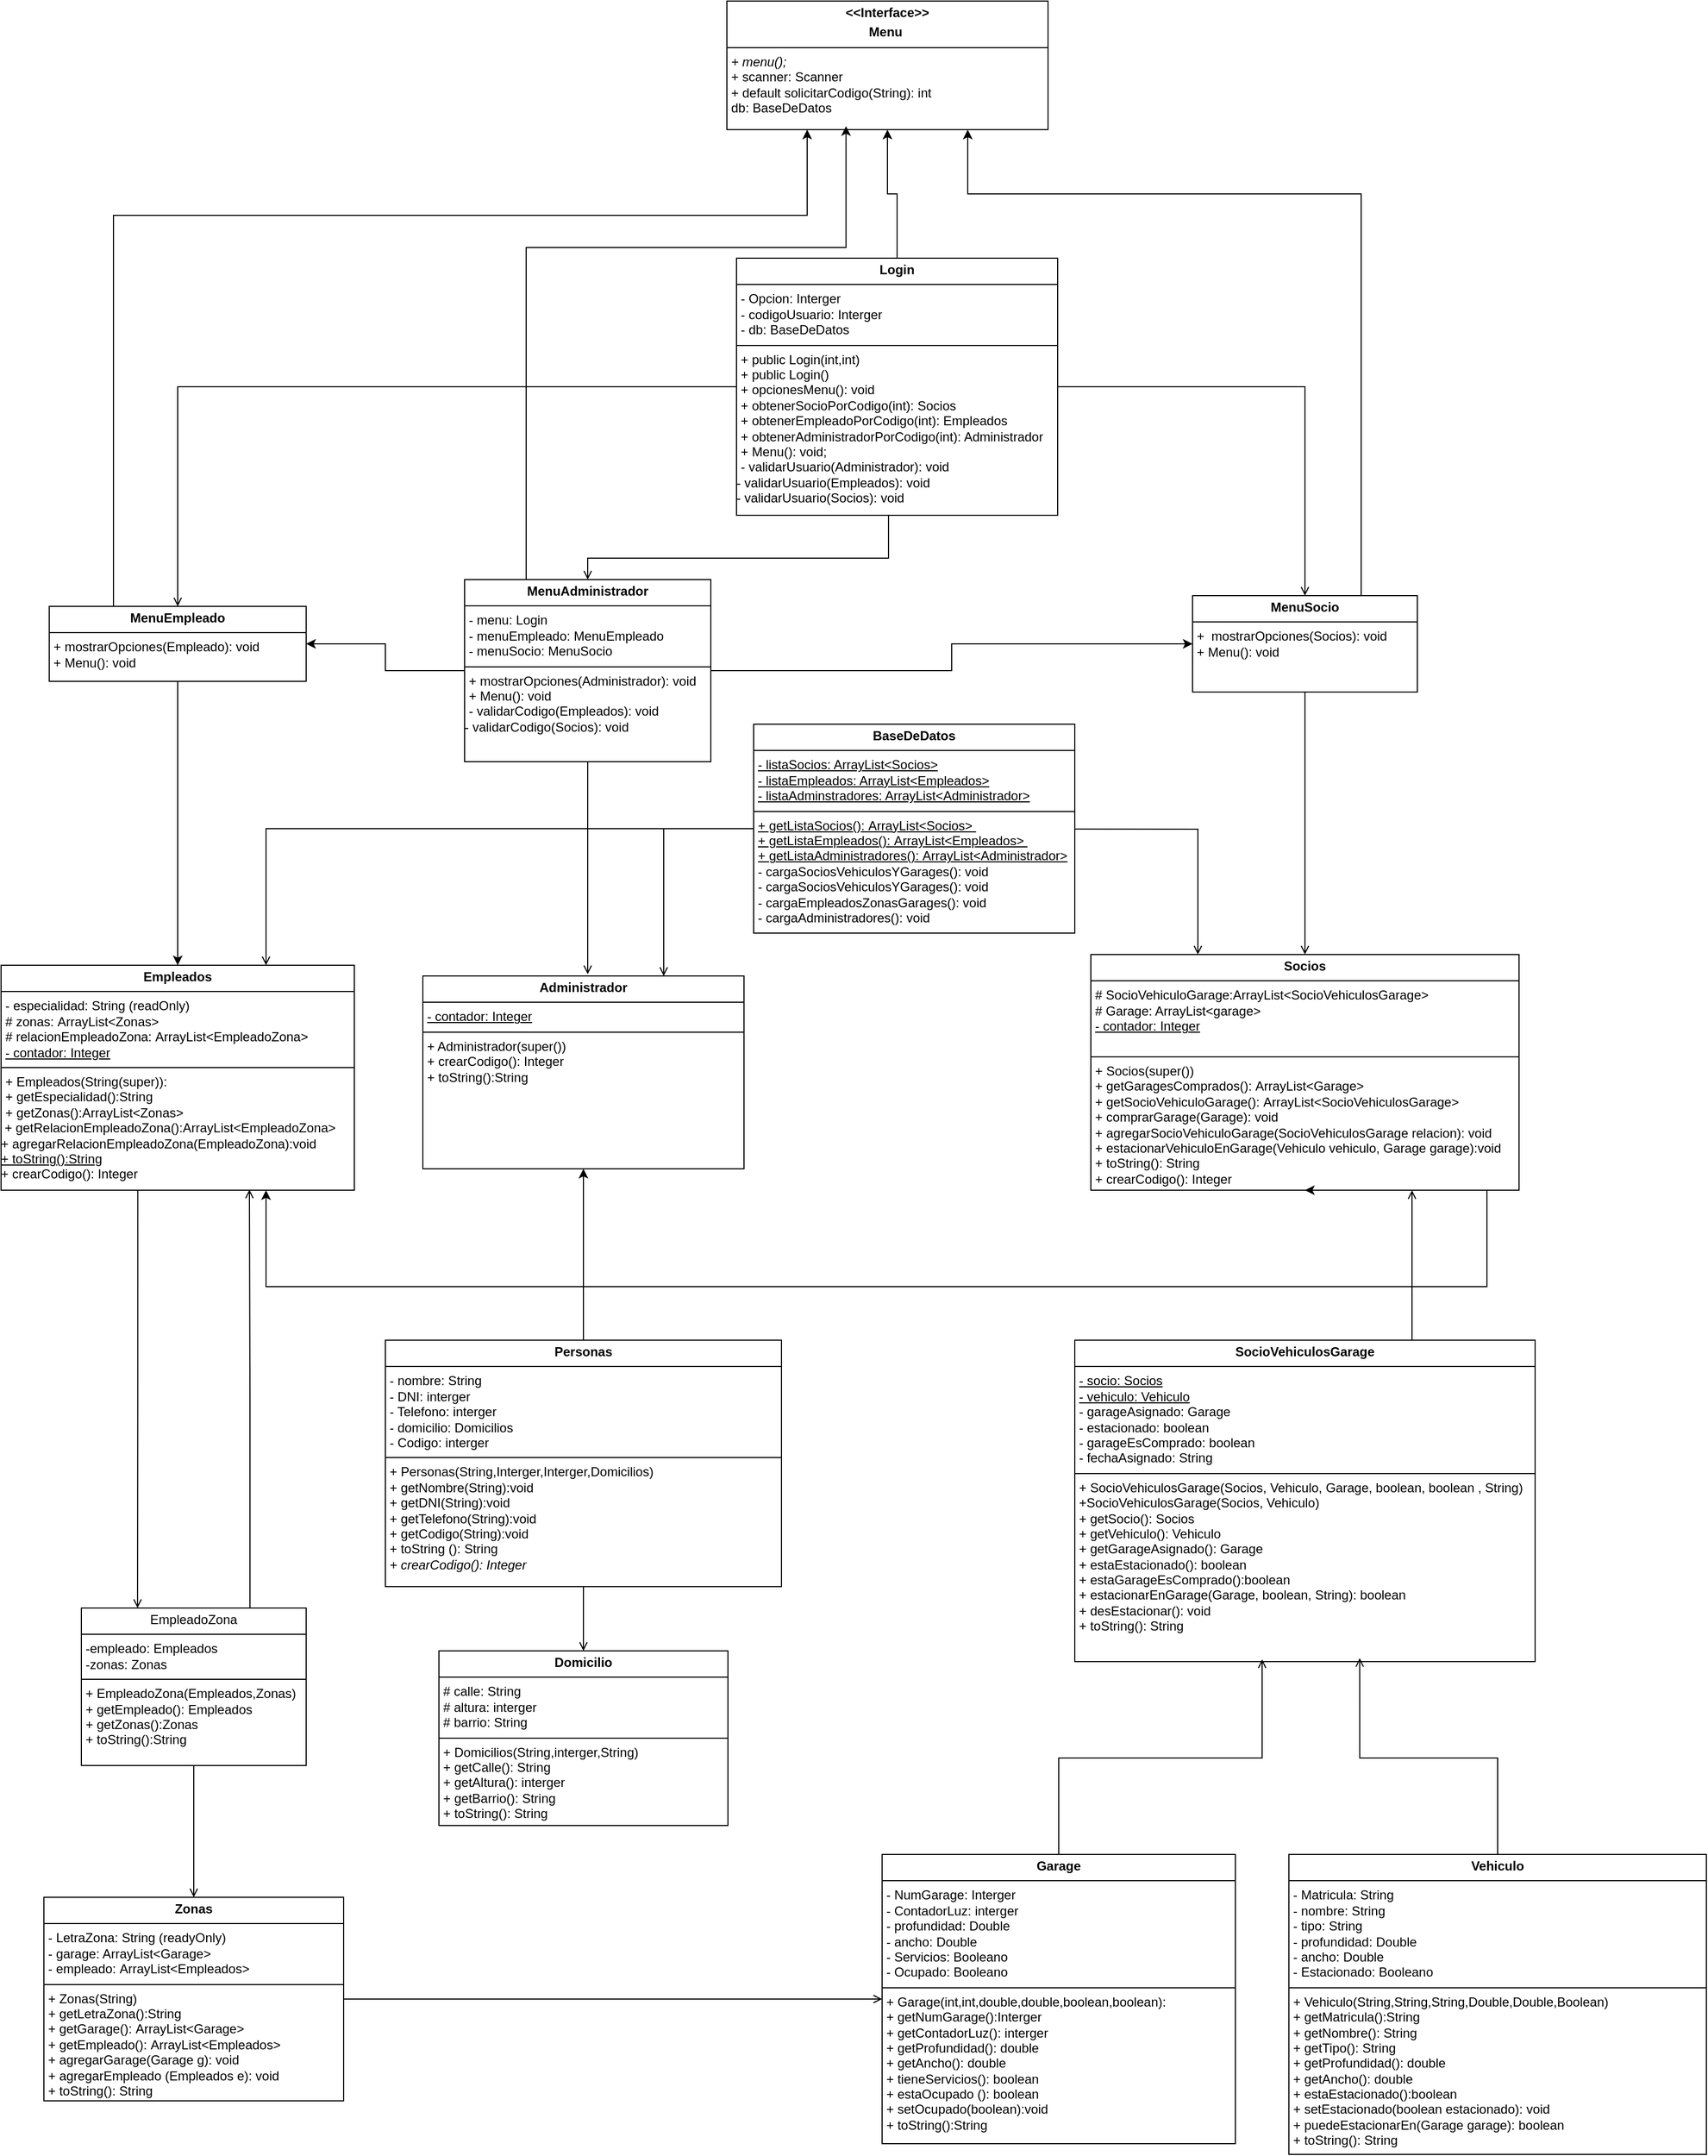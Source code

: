 <mxfile version="27.2.0">
  <diagram name="Página-1" id="PNS8QUpxOdB6eIeegc26">
    <mxGraphModel dx="1871" dy="4009" grid="1" gridSize="10" guides="1" tooltips="1" connect="1" arrows="1" fold="1" page="1" pageScale="1" pageWidth="827" pageHeight="1169" math="0" shadow="0">
      <root>
        <mxCell id="0" />
        <mxCell id="1" parent="0" />
        <mxCell id="mu_-_4_PX3r7MS28NMwI-21" style="edgeStyle=orthogonalEdgeStyle;rounded=0;orthogonalLoop=1;jettySize=auto;html=1;exitX=0.5;exitY=0;exitDx=0;exitDy=0;entryX=0.5;entryY=1;entryDx=0;entryDy=0;endArrow=classic;endFill=1;" edge="1" parent="1" source="bMYMvg-l67mnS81uSnRG-6" target="bMYMvg-l67mnS81uSnRG-9">
          <mxGeometry relative="1" as="geometry" />
        </mxCell>
        <mxCell id="mu_-_4_PX3r7MS28NMwI-26" style="edgeStyle=orthogonalEdgeStyle;rounded=0;orthogonalLoop=1;jettySize=auto;html=1;exitX=0.5;exitY=1;exitDx=0;exitDy=0;entryX=0.5;entryY=0;entryDx=0;entryDy=0;endArrow=open;endFill=0;" edge="1" parent="1" source="bMYMvg-l67mnS81uSnRG-6" target="CsE06V1Qz4thmXxrwXub-1">
          <mxGeometry relative="1" as="geometry" />
        </mxCell>
        <mxCell id="bMYMvg-l67mnS81uSnRG-6" value="&lt;p style=&quot;margin:0px;margin-top:4px;text-align:center;&quot;&gt;&lt;b&gt;Personas&lt;/b&gt;&lt;/p&gt;&lt;hr size=&quot;1&quot; style=&quot;border-style:solid;&quot;&gt;&lt;p style=&quot;margin:0px;margin-left:4px;&quot;&gt;- nombre: String&lt;/p&gt;&lt;p style=&quot;margin:0px;margin-left:4px;&quot;&gt;- DNI: interger&lt;/p&gt;&lt;p style=&quot;margin:0px;margin-left:4px;&quot;&gt;- Telefono: interger&lt;/p&gt;&lt;p style=&quot;margin:0px;margin-left:4px;&quot;&gt;- domicilio: Domicilios&lt;/p&gt;&lt;p style=&quot;margin:0px;margin-left:4px;&quot;&gt;- Codigo: interger&lt;/p&gt;&lt;hr size=&quot;1&quot; style=&quot;border-style:solid;&quot;&gt;&lt;p style=&quot;margin:0px;margin-left:4px;&quot;&gt;+ Personas(String,Interger,Interger,Domicilios)&lt;/p&gt;&lt;p style=&quot;margin:0px;margin-left:4px;&quot;&gt;+ getNombre(String):void&lt;/p&gt;&lt;p style=&quot;margin:0px;margin-left:4px;&quot;&gt;+ getDNI(String):void&lt;/p&gt;&lt;p style=&quot;margin:0px;margin-left:4px;&quot;&gt;+ getTelefono(String):void&lt;/p&gt;&lt;p style=&quot;margin:0px;margin-left:4px;&quot;&gt;&lt;span style=&quot;background-color: transparent; color: light-dark(rgb(0, 0, 0), rgb(255, 255, 255));&quot;&gt;+ getCodigo(String):void&lt;/span&gt;&lt;/p&gt;&lt;p style=&quot;margin:0px;margin-left:4px;&quot;&gt;&lt;span style=&quot;background-color: transparent; color: light-dark(rgb(0, 0, 0), rgb(255, 255, 255));&quot;&gt;+ toString (): String&lt;/span&gt;&lt;/p&gt;&lt;p style=&quot;margin:0px;margin-left:4px;&quot;&gt;&lt;span style=&quot;background-color: transparent; color: light-dark(rgb(0, 0, 0), rgb(255, 255, 255));&quot;&gt;&lt;i&gt;+ crearCodigo(): Integer&lt;/i&gt;&lt;/span&gt;&lt;/p&gt;" style="verticalAlign=top;align=left;overflow=fill;html=1;whiteSpace=wrap;" parent="1" vertex="1">
          <mxGeometry x="-214" y="-10" width="370" height="230" as="geometry" />
        </mxCell>
        <mxCell id="bMYMvg-l67mnS81uSnRG-7" value="&lt;p style=&quot;margin:0px;margin-top:4px;text-align:center;&quot;&gt;&lt;b&gt;Socios&lt;/b&gt;&lt;/p&gt;&lt;hr size=&quot;1&quot; style=&quot;border-style:solid;&quot;&gt;&lt;p style=&quot;margin:0px;margin-left:4px;&quot;&gt;# SocioVehiculoGarage:ArrayList&amp;lt;SocioVehiculosGarage&amp;gt;&lt;/p&gt;&lt;p style=&quot;margin:0px;margin-left:4px;&quot;&gt;# Garage: ArrayList&amp;lt;garage&amp;gt;&lt;/p&gt;&lt;p style=&quot;margin:0px;margin-left:4px;&quot;&gt;&lt;u&gt;- contador: Integer&lt;/u&gt;&lt;/p&gt;&lt;br&gt;&lt;hr size=&quot;1&quot; style=&quot;border-style:solid;&quot;&gt;&lt;p style=&quot;margin:0px;margin-left:4px;&quot;&gt;+ Socios(super())&lt;/p&gt;&lt;p style=&quot;margin:0px;margin-left:4px;&quot;&gt;+&amp;nbsp;getGaragesComprados():&amp;nbsp;ArrayList&amp;lt;Garage&amp;gt;&lt;/p&gt;&lt;p style=&quot;margin:0px;margin-left:4px;&quot;&gt;+&amp;nbsp;getSocioVehiculoGarage():&amp;nbsp;ArrayList&amp;lt;SocioVehiculosGarage&amp;gt;&lt;/p&gt;&lt;p style=&quot;margin:0px;margin-left:4px;&quot;&gt;+&amp;nbsp;comprarGarage(Garage): void&lt;/p&gt;&lt;p style=&quot;margin:0px;margin-left:4px;&quot;&gt;+&amp;nbsp;&lt;span style=&quot;background-color: transparent;&quot;&gt;agregarSocioVehiculoGarage(SocioVehiculosGarage relacion): void&lt;/span&gt;&lt;/p&gt;&lt;p style=&quot;margin:0px;margin-left:4px;&quot;&gt;&lt;span style=&quot;background-color: transparent; color: light-dark(rgb(0, 0, 0), rgb(255, 255, 255));&quot;&gt;+&amp;nbsp;&lt;/span&gt;&lt;span style=&quot;background-color: transparent; color: light-dark(rgb(0, 0, 0), rgb(255, 255, 255));&quot;&gt;estacionarVehiculoEnGarage(Vehiculo vehiculo, Garage garage):void&lt;/span&gt;&lt;/p&gt;&lt;p style=&quot;margin:0px;margin-left:4px;&quot;&gt;&lt;span style=&quot;background-color: transparent;&quot;&gt;+ toString(): String&lt;/span&gt;&lt;/p&gt;&lt;p style=&quot;margin:0px;margin-left:4px;&quot;&gt;&lt;span style=&quot;background-color: transparent;&quot;&gt;+ crearCodigo(): Integer&lt;/span&gt;&lt;/p&gt;&lt;p style=&quot;margin:0px;margin-left:4px;&quot;&gt;&amp;nbsp; &amp;nbsp; &amp;nbsp; &amp;nbsp;&amp;nbsp;&lt;/p&gt;&lt;p style=&quot;margin:0px;margin-left:4px;&quot;&gt;&lt;span style=&quot;background-color: transparent;&quot;&gt;&lt;br&gt;&lt;/span&gt;&lt;/p&gt;&lt;p style=&quot;margin:0px;margin-left:4px;&quot;&gt;&amp;nbsp; &amp;nbsp;&amp;nbsp;&lt;/p&gt;&lt;p style=&quot;margin:0px;margin-left:4px;&quot;&gt;&lt;br&gt;&lt;/p&gt;" style="verticalAlign=top;align=left;overflow=fill;html=1;whiteSpace=wrap;" parent="1" vertex="1">
          <mxGeometry x="445" y="-370" width="400" height="220" as="geometry" />
        </mxCell>
        <mxCell id="mu_-_4_PX3r7MS28NMwI-17" style="edgeStyle=orthogonalEdgeStyle;rounded=0;orthogonalLoop=1;jettySize=auto;html=1;exitX=0.387;exitY=0.992;exitDx=0;exitDy=0;entryX=0.25;entryY=0;entryDx=0;entryDy=0;exitPerimeter=0;endArrow=open;endFill=0;" edge="1" parent="1" source="bMYMvg-l67mnS81uSnRG-8" target="iyXu9rSfPhedg4GFJVTB-2">
          <mxGeometry relative="1" as="geometry" />
        </mxCell>
        <mxCell id="bMYMvg-l67mnS81uSnRG-8" value="&lt;p style=&quot;margin:0px;margin-top:4px;text-align:center;&quot;&gt;&lt;b&gt;Empleados&lt;/b&gt;&lt;/p&gt;&lt;hr size=&quot;1&quot; style=&quot;border-style:solid;&quot;&gt;&lt;p style=&quot;margin:0px;margin-left:4px;&quot;&gt;- especialidad: String (readOnly)&lt;/p&gt;&lt;p style=&quot;margin:0px;margin-left:4px;&quot;&gt;# zonas:&amp;nbsp;&lt;span style=&quot;background-color: transparent; color: light-dark(rgb(0, 0, 0), rgb(255, 255, 255));&quot;&gt;ArrayList&amp;lt;Zonas&amp;gt;&lt;/span&gt;&lt;/p&gt;&lt;p style=&quot;margin:0px;margin-left:4px;&quot;&gt;# relacionEmpleadoZona:&amp;nbsp;&lt;span style=&quot;background-color: transparent; color: light-dark(rgb(0, 0, 0), rgb(255, 255, 255));&quot;&gt;ArrayList&amp;lt;&lt;/span&gt;&lt;span style=&quot;background-color: transparent; color: light-dark(rgb(0, 0, 0), rgb(255, 255, 255));&quot;&gt;EmpleadoZona&lt;/span&gt;&lt;span style=&quot;background-color: transparent; color: light-dark(rgb(0, 0, 0), rgb(255, 255, 255));&quot;&gt;&amp;gt;&lt;/span&gt;&lt;/p&gt;&lt;p style=&quot;margin:0px;margin-left:4px;&quot;&gt;&lt;span style=&quot;background-color: transparent; color: light-dark(rgb(0, 0, 0), rgb(255, 255, 255));&quot;&gt;&lt;u&gt;- contador: Integer&lt;/u&gt;&lt;/span&gt;&lt;/p&gt;&lt;hr size=&quot;1&quot; style=&quot;border-style:solid;&quot;&gt;&lt;p style=&quot;margin:0px;margin-left:4px;&quot;&gt;+ Empleados(String(super)):&lt;/p&gt;&lt;p style=&quot;margin:0px;margin-left:4px;&quot;&gt;+ getEspecialidad():String&lt;/p&gt;&lt;p style=&quot;margin:0px;margin-left:4px;&quot;&gt;+ getZonas():ArrayList&amp;lt;Zonas&amp;gt;&amp;nbsp;&lt;/p&gt;&lt;p style=&quot;margin:0px;margin-left:4px;&quot;&gt;&lt;/p&gt;&amp;nbsp;+ getRelacionEmpleadoZona():ArrayList&amp;lt;EmpleadoZona&amp;gt;&amp;nbsp;&lt;div&gt;+ agregarRelacionEmpleadoZona(EmpleadoZona):void&lt;/div&gt;&lt;div&gt;&lt;u&gt;+ toString():String&lt;/u&gt;&lt;/div&gt;&lt;div&gt;+ crearCodigo(): Integer&lt;u&gt;&lt;/u&gt;&lt;/div&gt;" style="verticalAlign=top;align=left;overflow=fill;html=1;whiteSpace=wrap;" parent="1" vertex="1">
          <mxGeometry x="-573" y="-360" width="330" height="210" as="geometry" />
        </mxCell>
        <mxCell id="iyXu9rSfPhedg4GFJVTB-13" value="" style="edgeStyle=orthogonalEdgeStyle;rounded=0;orthogonalLoop=1;jettySize=auto;html=1;endArrow=open;endFill=0;" parent="1" source="bMYMvg-l67mnS81uSnRG-14" target="bMYMvg-l67mnS81uSnRG-15" edge="1">
          <mxGeometry relative="1" as="geometry" />
        </mxCell>
        <mxCell id="bMYMvg-l67mnS81uSnRG-14" value="&lt;p style=&quot;margin:0px;margin-top:4px;text-align:center;&quot;&gt;&lt;b&gt;Zonas&lt;/b&gt;&lt;/p&gt;&lt;hr size=&quot;1&quot; style=&quot;border-style:solid;&quot;&gt;&lt;p style=&quot;margin:0px;margin-left:4px;&quot;&gt;- LetraZona: String (readyOnly)&lt;br&gt;&lt;/p&gt;&lt;p style=&quot;margin:0px;margin-left:4px;&quot;&gt;- garage: ArrayList&amp;lt;Garage&amp;gt;&lt;/p&gt;&lt;p style=&quot;margin:0px;margin-left:4px;&quot;&gt;- empleado:&amp;nbsp;&lt;span style=&quot;background-color: transparent; color: light-dark(rgb(0, 0, 0), rgb(255, 255, 255));&quot;&gt;ArrayList&amp;lt;Empleados&amp;gt;&lt;/span&gt;&lt;/p&gt;&lt;hr size=&quot;1&quot; style=&quot;border-style:solid;&quot;&gt;&lt;p style=&quot;margin:0px;margin-left:4px;&quot;&gt;+ Zonas(String)&lt;/p&gt;&lt;p style=&quot;margin:0px;margin-left:4px;&quot;&gt;+ getLetraZona():String&lt;/p&gt;&lt;p style=&quot;margin:0px;margin-left:4px;&quot;&gt;+ getGarage():&amp;nbsp;ArrayList&amp;lt;Garage&amp;gt;&amp;nbsp;&lt;/p&gt;&lt;p style=&quot;margin:0px;margin-left:4px;&quot;&gt;+ getEmpleado():&amp;nbsp;ArrayList&amp;lt;Empleados&amp;gt;&lt;/p&gt;&lt;p style=&quot;margin:0px;margin-left:4px;&quot;&gt;+ agregarGarage(Garage g): void&lt;/p&gt;&lt;p style=&quot;margin:0px;margin-left:4px;&quot;&gt;+ agregarEmpleado (Empleados e): void&amp;nbsp;&lt;/p&gt;&lt;p style=&quot;margin:0px;margin-left:4px;&quot;&gt;+ toString(): String&lt;/p&gt;" style="verticalAlign=top;align=left;overflow=fill;html=1;whiteSpace=wrap;" parent="1" vertex="1">
          <mxGeometry x="-533" y="510" width="280" height="190" as="geometry" />
        </mxCell>
        <mxCell id="bMYMvg-l67mnS81uSnRG-15" value="&lt;p style=&quot;margin:0px;margin-top:4px;text-align:center;&quot;&gt;&lt;b&gt;Garage&lt;/b&gt;&lt;/p&gt;&lt;hr size=&quot;1&quot; style=&quot;border-style:solid;&quot;&gt;&lt;p style=&quot;margin:0px;margin-left:4px;&quot;&gt;- NumGarage: Interger&lt;br&gt;&lt;/p&gt;&lt;p style=&quot;margin:0px;margin-left:4px;&quot;&gt;- ContadorLuz: interger&lt;/p&gt;&lt;p style=&quot;margin: 0px 0px 0px 4px;&quot;&gt;- profundidad: Double&lt;/p&gt;&lt;p style=&quot;margin:0px;margin-left:4px;&quot;&gt;&lt;span style=&quot;background-color: transparent; color: light-dark(rgb(0, 0, 0), rgb(255, 255, 255));&quot;&gt;- ancho: Double&lt;/span&gt;&lt;/p&gt;&lt;p style=&quot;margin:0px;margin-left:4px;&quot;&gt;&lt;span style=&quot;background-color: transparent; color: light-dark(rgb(0, 0, 0), rgb(255, 255, 255));&quot;&gt;- Servicios: Booleano&lt;/span&gt;&lt;/p&gt;&lt;p style=&quot;margin:0px;margin-left:4px;&quot;&gt;- Ocupado: Booleano&lt;/p&gt;&lt;hr size=&quot;1&quot; style=&quot;border-style:solid;&quot;&gt;&lt;p style=&quot;margin:0px;margin-left:4px;&quot;&gt;+ Garage(int,int,double,double,boolean,boolean):&lt;/p&gt;&lt;p style=&quot;margin:0px;margin-left:4px;&quot;&gt;+ getNumGarage():Interger&lt;/p&gt;&lt;p style=&quot;margin:0px;margin-left:4px;&quot;&gt;+ getContadorLuz(): interger&lt;/p&gt;&lt;p style=&quot;margin:0px;margin-left:4px;&quot;&gt;+ getProfundidad(): double&lt;/p&gt;&lt;p style=&quot;margin:0px;margin-left:4px;&quot;&gt;+ getAncho(): double&lt;/p&gt;&lt;p style=&quot;margin:0px;margin-left:4px;&quot;&gt;+ tieneServicios(): boolean&lt;/p&gt;&lt;p style=&quot;margin:0px;margin-left:4px;&quot;&gt;+ estaOcupado (): boolean&lt;/p&gt;&lt;p style=&quot;margin:0px;margin-left:4px;&quot;&gt;+ setOcupado(boolean):void&lt;/p&gt;&lt;p style=&quot;margin:0px;margin-left:4px;&quot;&gt;+ toString():String&lt;/p&gt;" style="verticalAlign=top;align=left;overflow=fill;html=1;whiteSpace=wrap;" parent="1" vertex="1">
          <mxGeometry x="250" y="470" width="330" height="270" as="geometry" />
        </mxCell>
        <mxCell id="bMYMvg-l67mnS81uSnRG-16" value="&lt;p style=&quot;margin:0px;margin-top:4px;text-align:center;&quot;&gt;&lt;b&gt;Vehiculo&lt;/b&gt;&lt;/p&gt;&lt;hr size=&quot;1&quot; style=&quot;border-style:solid;&quot;&gt;&lt;p style=&quot;margin:0px;margin-left:4px;&quot;&gt;- Matricula: String&lt;br&gt;&lt;/p&gt;&lt;p style=&quot;margin:0px;margin-left:4px;&quot;&gt;- nombre: String&lt;/p&gt;&lt;p style=&quot;margin:0px;margin-left:4px;&quot;&gt;- tipo: String&lt;/p&gt;&lt;p style=&quot;margin:0px;margin-left:4px;&quot;&gt;- profundidad: Double&lt;/p&gt;&lt;p style=&quot;margin:0px;margin-left:4px;&quot;&gt;- ancho: Double&lt;/p&gt;&lt;p style=&quot;margin:0px;margin-left:4px;&quot;&gt;- Estacionado: Booleano&lt;/p&gt;&lt;hr size=&quot;1&quot; style=&quot;border-style:solid;&quot;&gt;&lt;p style=&quot;margin:0px;margin-left:4px;&quot;&gt;+ Vehiculo(String,String,String,Double,Double,Boolean)&lt;/p&gt;&lt;p style=&quot;margin:0px;margin-left:4px;&quot;&gt;+ getMatricula():String&lt;/p&gt;&lt;p style=&quot;margin:0px;margin-left:4px;&quot;&gt;+ getNombre(): String&lt;/p&gt;&lt;p style=&quot;margin:0px;margin-left:4px;&quot;&gt;+ getTipo(): String&lt;/p&gt;&lt;p style=&quot;margin:0px;margin-left:4px;&quot;&gt;+&amp;nbsp;getProfundidad(): double&lt;/p&gt;&lt;p style=&quot;margin:0px;margin-left:4px;&quot;&gt;+ getAncho(): double&lt;/p&gt;&lt;p style=&quot;margin:0px;margin-left:4px;&quot;&gt;+&amp;nbsp;estaEstacionado():boolean&lt;/p&gt;&lt;p style=&quot;margin:0px;margin-left:4px;&quot;&gt;+ setEstacionado(boolean estacionado): void&lt;/p&gt;&lt;p style=&quot;margin:0px;margin-left:4px;&quot;&gt;+&amp;nbsp;puedeEstacionarEn(Garage garage): boolean&lt;/p&gt;&lt;p style=&quot;margin:0px;margin-left:4px;&quot;&gt;+ toString(): String&lt;/p&gt;&lt;p style=&quot;margin:0px;margin-left:4px;&quot;&gt;&lt;br&gt;&lt;/p&gt;&lt;p style=&quot;margin:0px;margin-left:4px;&quot;&gt;&lt;br&gt;&lt;/p&gt;" style="verticalAlign=top;align=left;overflow=fill;html=1;whiteSpace=wrap;" parent="1" vertex="1">
          <mxGeometry x="630" y="470" width="390" height="280" as="geometry" />
        </mxCell>
        <mxCell id="mu_-_4_PX3r7MS28NMwI-19" style="edgeStyle=orthogonalEdgeStyle;rounded=0;orthogonalLoop=1;jettySize=auto;html=1;exitX=0.5;exitY=0;exitDx=0;exitDy=0;entryX=0.75;entryY=1;entryDx=0;entryDy=0;endArrow=open;endFill=0;" edge="1" parent="1" source="iyXu9rSfPhedg4GFJVTB-1" target="bMYMvg-l67mnS81uSnRG-7">
          <mxGeometry relative="1" as="geometry">
            <Array as="points">
              <mxPoint x="745" y="280" />
            </Array>
          </mxGeometry>
        </mxCell>
        <mxCell id="iyXu9rSfPhedg4GFJVTB-1" value="&lt;p style=&quot;margin:0px;margin-top:4px;text-align:center;&quot;&gt;&lt;b&gt;SocioVehiculosGarage&lt;/b&gt;&lt;/p&gt;&lt;hr size=&quot;1&quot; style=&quot;border-style:solid;&quot;&gt;&lt;p style=&quot;margin:0px;margin-left:4px;&quot;&gt;&lt;u&gt;-&lt;span style=&quot;background-color: transparent;&quot;&gt;&amp;nbsp;socio: Socios&lt;/span&gt;&lt;/u&gt;&lt;/p&gt;&lt;p style=&quot;margin:0px;margin-left:4px;&quot;&gt;&lt;u&gt;- vehiculo: Vehiculo&lt;/u&gt;&lt;/p&gt;&lt;p style=&quot;margin:0px;margin-left:4px;&quot;&gt;-&amp;nbsp;&lt;span style=&quot;background-color: transparent; color: light-dark(rgb(0, 0, 0), rgb(255, 255, 255));&quot;&gt;garageAsignado:&amp;nbsp;&lt;/span&gt;&lt;span style=&quot;background-color: transparent; color: light-dark(rgb(0, 0, 0), rgb(255, 255, 255));&quot;&gt;Garage&amp;nbsp;&lt;/span&gt;&lt;/p&gt;&lt;p style=&quot;margin:0px;margin-left:4px;&quot;&gt;-&amp;nbsp;&lt;span style=&quot;background-color: transparent; color: light-dark(rgb(0, 0, 0), rgb(255, 255, 255));&quot;&gt;estacionado:&amp;nbsp;&lt;/span&gt;&lt;span style=&quot;background-color: transparent; color: light-dark(rgb(0, 0, 0), rgb(255, 255, 255));&quot;&gt;boolean&amp;nbsp;&lt;/span&gt;&lt;/p&gt;&lt;p style=&quot;margin:0px;margin-left:4px;&quot;&gt;-&amp;nbsp;&lt;span style=&quot;background-color: transparent; color: light-dark(rgb(0, 0, 0), rgb(255, 255, 255));&quot;&gt;garageEsComprado:&amp;nbsp;&lt;/span&gt;&lt;span style=&quot;background-color: transparent; color: light-dark(rgb(0, 0, 0), rgb(255, 255, 255));&quot;&gt;boolean&amp;nbsp;&lt;/span&gt;&lt;/p&gt;&lt;p style=&quot;margin:0px;margin-left:4px;&quot;&gt;&lt;span style=&quot;background-color: transparent; color: light-dark(rgb(0, 0, 0), rgb(255, 255, 255));&quot;&gt;- fechaAsignado: String&lt;/span&gt;&lt;/p&gt;&lt;hr size=&quot;1&quot; style=&quot;border-style:solid;&quot;&gt;&lt;p style=&quot;margin:0px;margin-left:4px;&quot;&gt;+&amp;nbsp;&lt;span style=&quot;background-color: transparent;&quot;&gt;SocioVehiculosGarage(Socios, Vehiculo, Garage, boolean, boolean , String)&lt;/span&gt;&lt;/p&gt;&lt;p style=&quot;margin:0px;margin-left:4px;&quot;&gt;&lt;span style=&quot;background-color: transparent;&quot;&gt;+&lt;/span&gt;&lt;span style=&quot;background-color: transparent;&quot;&gt;SocioVehiculosGarage(Socios, Vehiculo)&amp;nbsp;&lt;/span&gt;&lt;/p&gt;&lt;p style=&quot;margin:0px;margin-left:4px;&quot;&gt;&lt;span style=&quot;background-color: transparent;&quot;&gt;+&amp;nbsp;&lt;/span&gt;&lt;span style=&quot;background-color: transparent;&quot;&gt;getSocio(): Socios&lt;/span&gt;&lt;/p&gt;&lt;p style=&quot;margin:0px;margin-left:4px;&quot;&gt;&lt;span style=&quot;background-color: transparent;&quot;&gt;+&amp;nbsp;&lt;/span&gt;&lt;span style=&quot;background-color: transparent;&quot;&gt;getVehiculo(): Vehiculo&lt;/span&gt;&lt;/p&gt;&lt;p style=&quot;margin:0px;margin-left:4px;&quot;&gt;&lt;span style=&quot;background-color: transparent;&quot;&gt;+&amp;nbsp;&lt;/span&gt;&lt;span style=&quot;background-color: transparent;&quot;&gt;getGarageAsignado(): Garage&lt;/span&gt;&lt;/p&gt;&lt;p style=&quot;margin:0px;margin-left:4px;&quot;&gt;&lt;span style=&quot;background-color: transparent;&quot;&gt;+&amp;nbsp;&lt;/span&gt;&lt;span style=&quot;background-color: transparent;&quot;&gt;estaEstacionado(): boolean&lt;/span&gt;&lt;/p&gt;&lt;p style=&quot;margin:0px;margin-left:4px;&quot;&gt;&lt;span style=&quot;background-color: transparent;&quot;&gt;+&amp;nbsp;&lt;/span&gt;&lt;span style=&quot;background-color: transparent;&quot;&gt;estaGarageEsComprado():boolean&lt;/span&gt;&lt;/p&gt;&lt;p style=&quot;margin:0px;margin-left:4px;&quot;&gt;&lt;span style=&quot;background-color: transparent;&quot;&gt;+&amp;nbsp;&lt;/span&gt;&lt;span style=&quot;background-color: transparent;&quot;&gt;estacionarEnGarage(Garage, boolean, String): boolean&lt;/span&gt;&lt;/p&gt;&lt;p style=&quot;margin:0px;margin-left:4px;&quot;&gt;&lt;span style=&quot;background-color: transparent;&quot;&gt;+&amp;nbsp;&lt;/span&gt;&lt;span style=&quot;background-color: transparent;&quot;&gt;desEstacionar(): void&lt;/span&gt;&lt;/p&gt;&lt;p style=&quot;margin:0px;margin-left:4px;&quot;&gt;&lt;span style=&quot;background-color: transparent;&quot;&gt;+ toString(): String&lt;/span&gt;&lt;/p&gt;&lt;p style=&quot;margin:0px;margin-left:4px;&quot;&gt;&lt;span style=&quot;background-color: transparent; color: rgba(0, 0, 0, 0);&quot;&gt;&lt;span style=&quot;background-color: transparent;&quot;&gt;&amp;nbsp; &amp;nbsp;&amp;nbsp;&lt;/span&gt;&lt;font face=&quot;monospace&quot; color=&quot;rgba(0, 0, 0, 0)&quot;&gt;&lt;span style=&quot;font-size: 0px; text-wrap-mode: nowrap;&quot;&gt;%3CmxGraphModel%3E%3Croot%3E%3CmxCell%20id%3D%220%22%2F%3E%3CmxCell%20id%3D%221%22%20parent%3D%220%22%2F%3E%3CmxCell%20id%3D%222%22%20value%3D%22%26lt%3Bp%20style%3D%26quot%3Bmargin%3A0px%3Bmargin-top%3A4px%3Btext-align%3Acenter%3B%26quot%3B%26gt%3B%26lt%3Bb%26gt%3BZonas%26lt%3B%2Fb%26gt%3B%26lt%3B%2Fp%26gt%3B%26lt%3Bhr%20size%3D%26quot%3B1%26quot%3B%20style%3D%26quot%3Bborder-style%3Asolid%3B%26quot%3B%26gt%3B%26lt%3Bp%20style%3D%26quot%3Bmargin%3A0px%3Bmargin-left%3A4px%3B%26quot%3B%26gt%3B%2B%20LetraZona%3A%20String%26lt%3Bbr%26gt%3B%26lt%3B%2Fp%26gt%3B%26lt%3Bhr%20size%3D%26quot%3B1%26quot%3B%20style%3D%26quot%3Bborder-style%3Asolid%3B%26quot%3B%26gt%3B%26lt%3Bp%20style%3D%26quot%3Bmargin%3A0px%3Bmargin-left%3A4px%3B%26quot%3B%26gt%3B%2B%20method()%3A%20Type%26lt%3B%2Fp%26gt%3B%22%20style%3D%22verticalAlign%3Dtop%3Balign%3Dleft%3Boverflow%3Dfill%3Bhtml%3D1%3BwhiteSpace%3Dwrap%3B%22%20vertex%3D%221%22%20parent%3D%221%22%3E%3CmxGeometry%20x%3D%22270%22%20y%3D%22553%22%20width%3D%22160%22%20height%3D%22147%22%20as%3D%22geometry%22%2F%3E%3C%2FmxCell%3E%3C%2Froot%3E%3C%2FmxGraphModel%3E&lt;/span&gt;&lt;/font&gt;&lt;/span&gt;&lt;/p&gt;" style="verticalAlign=top;align=left;overflow=fill;html=1;whiteSpace=wrap;" parent="1" vertex="1">
          <mxGeometry x="430" y="-10" width="430" height="300" as="geometry" />
        </mxCell>
        <mxCell id="mu_-_4_PX3r7MS28NMwI-16" style="edgeStyle=orthogonalEdgeStyle;rounded=0;orthogonalLoop=1;jettySize=auto;html=1;exitX=0.75;exitY=0;exitDx=0;exitDy=0;entryX=0.703;entryY=0.997;entryDx=0;entryDy=0;entryPerimeter=0;endArrow=open;endFill=0;" edge="1" parent="1" source="iyXu9rSfPhedg4GFJVTB-2" target="bMYMvg-l67mnS81uSnRG-8">
          <mxGeometry relative="1" as="geometry" />
        </mxCell>
        <mxCell id="mu_-_4_PX3r7MS28NMwI-18" style="edgeStyle=orthogonalEdgeStyle;rounded=0;orthogonalLoop=1;jettySize=auto;html=1;exitX=0.5;exitY=1;exitDx=0;exitDy=0;entryX=0.5;entryY=0;entryDx=0;entryDy=0;endArrow=open;endFill=0;" edge="1" parent="1" source="iyXu9rSfPhedg4GFJVTB-2" target="bMYMvg-l67mnS81uSnRG-14">
          <mxGeometry relative="1" as="geometry" />
        </mxCell>
        <mxCell id="iyXu9rSfPhedg4GFJVTB-2" value="&lt;p style=&quot;margin:0px;margin-top:4px;text-align:center;&quot;&gt;EmpleadoZona&lt;/p&gt;&lt;hr size=&quot;1&quot; style=&quot;border-style:solid;&quot;&gt;&lt;p style=&quot;margin:0px;margin-left:4px;&quot;&gt;-empleado: Empleados&lt;/p&gt;&lt;p style=&quot;margin:0px;margin-left:4px;&quot;&gt;-zonas: Zonas&lt;/p&gt;&lt;hr size=&quot;1&quot; style=&quot;border-style:solid;&quot;&gt;&lt;p style=&quot;margin:0px;margin-left:4px;&quot;&gt;+ EmpleadoZona(Empleados,Zonas)&lt;/p&gt;&lt;p style=&quot;margin:0px;margin-left:4px;&quot;&gt;+ getEmpleado(): Empleados&lt;/p&gt;&lt;p style=&quot;margin:0px;margin-left:4px;&quot;&gt;+ getZonas():Zonas&lt;/p&gt;&lt;p style=&quot;margin:0px;margin-left:4px;&quot;&gt;+ toString():String&lt;/p&gt;&lt;p style=&quot;margin:0px;margin-left:4px;&quot;&gt;&lt;span style=&quot;color: rgba(0, 0, 0, 0); font-family: monospace; font-size: 0px; text-wrap-mode: nowrap; background-color: transparent;&quot;&gt;%3CmxGraphModel%3E%3Croot%3E%3CmxCell%20id%3D%220%22%2F%3E%3CmxCell%20id%3D%221%22%20parent%3D%220%22%2F%3E%3CmxCell%20id%3D%222%22%20value%3D%22%26lt%3Bp%20style%3D%26quot%3Bmargin%3A0px%3Bmargin-top%3A4px%3Btext-align%3Acenter%3B%26quot%3B%26gt%3B%26lt%3Bb%26gt%3BZonas%26lt%3B%2Fb%26gt%3B%26lt%3B%2Fp%26gt%3B%26lt%3Bhr%20size%3D%26quot%3B1%26quot%3B%20style%3D%26quot%3Bborder-style%3Asolid%3B%26quot%3B%26gt%3B%26lt%3Bp%20style%3D%26quot%3Bmargin%3A0px%3Bmargin-left%3A4px%3B%26quot%3B%26gt%3B%2B%20LetraZona%3A%20String%26lt%3Bbr%26gt%3B%26lt%3B%2Fp%26gt%3B%26lt%3Bhr%20size%3D%26quot%3B1%26quot%3B%20style%3D%26quot%3Bborder-style%3Asolid%3B%26quot%3B%26gt%3B%26lt%3Bp%20style%3D%26quot%3Bmargin%3A0px%3Bmargin-left%3A4px%3B%26quot%3B%26gt%3B%2B%20method()%3A%20Type%26lt%3B%2Fp%26gt%3B%22%20style%3D%22verticalAlign%3Dtop%3Balign%3Dleft%3Boverflow%3Dfill%3Bhtml%3D1%3BwhiteSpace%3Dwrap%3B%22%20vertex%3D%221%22%20parent%3D%221%22%3E%3CmxGeometry%20x%3D%22270%22%20y%3D%22553%22%20width%3D%22160%22%20height%3D%22147%22%20as%3D%22geometry%22%2F%3E%3C%2FmxCell%3E%3C%2Froot%3E%3C%2FmxGraphModel%3E&lt;/span&gt;&lt;/p&gt;" style="verticalAlign=top;align=left;overflow=fill;html=1;whiteSpace=wrap;" parent="1" vertex="1">
          <mxGeometry x="-498" y="240" width="210" height="147" as="geometry" />
        </mxCell>
        <mxCell id="CsE06V1Qz4thmXxrwXub-1" value="&lt;p style=&quot;margin:0px;margin-top:4px;text-align:center;&quot;&gt;&lt;b&gt;Domicilio&lt;/b&gt;&lt;/p&gt;&lt;hr size=&quot;1&quot; style=&quot;border-style:solid;&quot;&gt;&lt;p style=&quot;margin:0px;margin-left:4px;&quot;&gt;# calle: String&lt;/p&gt;&lt;p style=&quot;margin:0px;margin-left:4px;&quot;&gt;# altura: interger&lt;/p&gt;&lt;p style=&quot;margin:0px;margin-left:4px;&quot;&gt;# barrio: String&lt;br&gt;&lt;/p&gt;&lt;hr size=&quot;1&quot; style=&quot;border-style:solid;&quot;&gt;&lt;p style=&quot;margin:0px;margin-left:4px;&quot;&gt;+ Domicilios(String,interger,String)&lt;/p&gt;&lt;p style=&quot;margin:0px;margin-left:4px;&quot;&gt;+ getCalle(): String&lt;/p&gt;&lt;p style=&quot;margin:0px;margin-left:4px;&quot;&gt;+ getAltura(): interger&lt;/p&gt;&lt;p style=&quot;margin:0px;margin-left:4px;&quot;&gt;+ getBarrio(): String&lt;/p&gt;&lt;p style=&quot;margin:0px;margin-left:4px;&quot;&gt;+ toString(): String&lt;/p&gt;" style="verticalAlign=top;align=left;overflow=fill;html=1;whiteSpace=wrap;" parent="1" vertex="1">
          <mxGeometry x="-164" y="280" width="270" height="163" as="geometry" />
        </mxCell>
        <mxCell id="HLKZBVosPQNbe94xjAAb-11" style="edgeStyle=orthogonalEdgeStyle;rounded=0;orthogonalLoop=1;jettySize=auto;html=1;entryX=0.5;entryY=0;entryDx=0;entryDy=0;exitX=0;exitY=0.5;exitDx=0;exitDy=0;endArrow=open;endFill=0;" parent="1" target="7ra3tYH25dFpV3yKFugc-4" edge="1" source="7ra3tYH25dFpV3yKFugc-1">
          <mxGeometry relative="1" as="geometry">
            <mxPoint x="164" y="-550" as="sourcePoint" />
            <mxPoint x="-481" y="85" as="targetPoint" />
          </mxGeometry>
        </mxCell>
        <mxCell id="HLKZBVosPQNbe94xjAAb-12" style="edgeStyle=orthogonalEdgeStyle;rounded=0;orthogonalLoop=1;jettySize=auto;html=1;entryX=0.5;entryY=0;entryDx=0;entryDy=0;endArrow=open;endFill=0;" parent="1" source="7ra3tYH25dFpV3yKFugc-1" target="7ra3tYH25dFpV3yKFugc-6" edge="1">
          <mxGeometry relative="1" as="geometry">
            <Array as="points">
              <mxPoint x="256" y="-740" />
              <mxPoint x="-25" y="-740" />
            </Array>
          </mxGeometry>
        </mxCell>
        <mxCell id="HLKZBVosPQNbe94xjAAb-15" style="edgeStyle=orthogonalEdgeStyle;rounded=0;orthogonalLoop=1;jettySize=auto;html=1;entryX=0.5;entryY=0;entryDx=0;entryDy=0;endArrow=open;endFill=0;" parent="1" source="7ra3tYH25dFpV3yKFugc-1" target="7ra3tYH25dFpV3yKFugc-2" edge="1">
          <mxGeometry relative="1" as="geometry" />
        </mxCell>
        <mxCell id="mu_-_4_PX3r7MS28NMwI-39" style="edgeStyle=orthogonalEdgeStyle;rounded=0;orthogonalLoop=1;jettySize=auto;html=1;exitX=0.5;exitY=0;exitDx=0;exitDy=0;entryX=0.5;entryY=1;entryDx=0;entryDy=0;endArrow=classic;endFill=1;" edge="1" parent="1" source="7ra3tYH25dFpV3yKFugc-1" target="mu_-_4_PX3r7MS28NMwI-34">
          <mxGeometry relative="1" as="geometry" />
        </mxCell>
        <mxCell id="7ra3tYH25dFpV3yKFugc-1" value="&lt;p style=&quot;margin:0px;margin-top:4px;text-align:center;&quot;&gt;&lt;b&gt;Login&lt;/b&gt;&lt;/p&gt;&lt;hr size=&quot;1&quot; style=&quot;border-style:solid;&quot;&gt;&lt;p style=&quot;margin:0px;margin-left:4px;&quot;&gt;- Opcion: Interger&lt;/p&gt;&lt;p style=&quot;margin:0px;margin-left:4px;&quot;&gt;- codigoUsuario: Interger&lt;/p&gt;&lt;p style=&quot;margin:0px;margin-left:4px;&quot;&gt;- db: BaseDeDatos&lt;/p&gt;&lt;hr size=&quot;1&quot; style=&quot;border-style:solid;&quot;&gt;&lt;p style=&quot;margin:0px;margin-left:4px;&quot;&gt;+ public Login(int,int)&lt;/p&gt;&lt;p style=&quot;margin:0px;margin-left:4px;&quot;&gt;+ public Login()&lt;/p&gt;&lt;p style=&quot;margin:0px;margin-left:4px;&quot;&gt;&lt;span style=&quot;background-color: transparent; color: light-dark(rgb(0, 0, 0), rgb(255, 255, 255));&quot;&gt;+ opcionesMenu(): void&lt;/span&gt;&lt;/p&gt;&lt;p style=&quot;margin:0px;margin-left:4px;&quot;&gt;&lt;span style=&quot;background-color: transparent; color: light-dark(rgb(0, 0, 0), rgb(255, 255, 255));&quot;&gt;+ obtenerSocioPorCodigo(int): Socios&lt;/span&gt;&lt;/p&gt;&lt;p style=&quot;margin:0px;margin-left:4px;&quot;&gt;+ obtenerEmpleadoPorCodigo(int): Empleados&lt;span style=&quot;background-color: transparent; color: light-dark(rgb(0, 0, 0), rgb(255, 255, 255));&quot;&gt;&lt;/span&gt;&lt;/p&gt;&lt;p style=&quot;margin:0px;margin-left:4px;&quot;&gt;+ obtenerAdministradorPorCodigo(int): Administrador&lt;span style=&quot;background-color: transparent; color: light-dark(rgb(0, 0, 0), rgb(255, 255, 255));&quot;&gt;&lt;/span&gt;&lt;/p&gt;&lt;p style=&quot;margin:0px;margin-left:4px;&quot;&gt;&lt;span style=&quot;background-color: transparent; color: light-dark(rgb(0, 0, 0), rgb(255, 255, 255));&quot;&gt;+ Menu(): void;&lt;/span&gt;&lt;/p&gt;&lt;p style=&quot;margin:0px;margin-left:4px;&quot;&gt;&lt;span style=&quot;background-color: transparent; color: light-dark(rgb(0, 0, 0), rgb(255, 255, 255));&quot;&gt;- validarUsuario(Administrador): void&lt;/span&gt;&lt;/p&gt;&lt;p style=&quot;margin:0px;margin-left:4px;&quot;&gt;&lt;span style=&quot;background-color: transparent; color: light-dark(rgb(0, 0, 0), rgb(255, 255, 255));&quot;&gt;&lt;/span&gt;&lt;/p&gt;- validarUsuario(Empleados): void&lt;div&gt;- validarUsuario(Socios): void&lt;/div&gt;" style="verticalAlign=top;align=left;overflow=fill;html=1;whiteSpace=wrap;" parent="1" vertex="1">
          <mxGeometry x="114" y="-1020" width="300" height="240" as="geometry" />
        </mxCell>
        <mxCell id="HLKZBVosPQNbe94xjAAb-16" style="edgeStyle=orthogonalEdgeStyle;rounded=0;orthogonalLoop=1;jettySize=auto;html=1;entryX=0.5;entryY=0;entryDx=0;entryDy=0;endArrow=open;endFill=0;" parent="1" source="7ra3tYH25dFpV3yKFugc-2" target="bMYMvg-l67mnS81uSnRG-7" edge="1">
          <mxGeometry relative="1" as="geometry" />
        </mxCell>
        <mxCell id="mu_-_4_PX3r7MS28NMwI-40" style="edgeStyle=orthogonalEdgeStyle;rounded=0;orthogonalLoop=1;jettySize=auto;html=1;exitX=0.75;exitY=0;exitDx=0;exitDy=0;entryX=0.75;entryY=1;entryDx=0;entryDy=0;endArrow=classic;endFill=1;" edge="1" parent="1" source="7ra3tYH25dFpV3yKFugc-2" target="mu_-_4_PX3r7MS28NMwI-34">
          <mxGeometry relative="1" as="geometry">
            <Array as="points">
              <mxPoint x="697" y="-1080" />
              <mxPoint x="330" y="-1080" />
            </Array>
          </mxGeometry>
        </mxCell>
        <mxCell id="7ra3tYH25dFpV3yKFugc-2" value="&lt;p style=&quot;margin:0px;margin-top:4px;text-align:center;&quot;&gt;&lt;b&gt;MenuSocio&lt;/b&gt;&lt;/p&gt;&lt;hr size=&quot;1&quot; style=&quot;border-style:solid;&quot;&gt;&lt;p style=&quot;margin:0px;margin-left:4px;&quot;&gt;&lt;/p&gt;&lt;p style=&quot;margin:0px;margin-left:4px;&quot;&gt;+&amp;nbsp;&lt;span style=&quot;background-color: transparent; color: light-dark(rgb(0, 0, 0), rgb(255, 255, 255));&quot;&gt;&amp;nbsp;mostrarOpciones(Socios): void&lt;br&gt;&lt;/span&gt;+ Menu(): void&lt;span style=&quot;background-color: transparent; color: light-dark(rgb(0, 0, 0), rgb(255, 255, 255));&quot;&gt;&lt;/span&gt;&lt;/p&gt;" style="verticalAlign=top;align=left;overflow=fill;html=1;whiteSpace=wrap;" parent="1" vertex="1">
          <mxGeometry x="540" y="-705" width="210" height="90" as="geometry" />
        </mxCell>
        <mxCell id="mu_-_4_PX3r7MS28NMwI-14" style="edgeStyle=orthogonalEdgeStyle;rounded=0;orthogonalLoop=1;jettySize=auto;html=1;exitX=0.5;exitY=1;exitDx=0;exitDy=0;entryX=0.5;entryY=0;entryDx=0;entryDy=0;" edge="1" parent="1" source="7ra3tYH25dFpV3yKFugc-4" target="bMYMvg-l67mnS81uSnRG-8">
          <mxGeometry relative="1" as="geometry" />
        </mxCell>
        <mxCell id="mu_-_4_PX3r7MS28NMwI-38" style="edgeStyle=orthogonalEdgeStyle;rounded=0;orthogonalLoop=1;jettySize=auto;html=1;exitX=0.25;exitY=0;exitDx=0;exitDy=0;entryX=0.25;entryY=1;entryDx=0;entryDy=0;endArrow=classic;endFill=1;" edge="1" parent="1" source="7ra3tYH25dFpV3yKFugc-4" target="mu_-_4_PX3r7MS28NMwI-34">
          <mxGeometry relative="1" as="geometry">
            <Array as="points">
              <mxPoint x="-468" y="-1060" />
              <mxPoint x="180" y="-1060" />
            </Array>
          </mxGeometry>
        </mxCell>
        <mxCell id="7ra3tYH25dFpV3yKFugc-4" value="&lt;p style=&quot;margin:0px;margin-top:4px;text-align:center;&quot;&gt;&lt;b&gt;MenuEmpleado&lt;/b&gt;&lt;/p&gt;&lt;hr size=&quot;1&quot; style=&quot;border-style:solid;&quot;&gt;&lt;p style=&quot;margin:0px;margin-left:4px;&quot;&gt;&lt;/p&gt;&lt;p style=&quot;margin:0px;margin-left:4px;&quot;&gt;+ mostrarOpciones(Empleado): void&lt;/p&gt;&lt;p style=&quot;margin:0px;margin-left:4px;&quot;&gt;+ Menu(): void&lt;/p&gt;" style="verticalAlign=top;align=left;overflow=fill;html=1;whiteSpace=wrap;" parent="1" vertex="1">
          <mxGeometry x="-528" y="-695" width="240" height="70" as="geometry" />
        </mxCell>
        <mxCell id="HLKZBVosPQNbe94xjAAb-17" style="edgeStyle=orthogonalEdgeStyle;rounded=0;orthogonalLoop=1;jettySize=auto;html=1;" parent="1" source="7ra3tYH25dFpV3yKFugc-6" target="7ra3tYH25dFpV3yKFugc-2" edge="1">
          <mxGeometry relative="1" as="geometry" />
        </mxCell>
        <mxCell id="mu_-_4_PX3r7MS28NMwI-15" style="edgeStyle=orthogonalEdgeStyle;rounded=0;orthogonalLoop=1;jettySize=auto;html=1;exitX=0;exitY=0.5;exitDx=0;exitDy=0;entryX=1;entryY=0.5;entryDx=0;entryDy=0;" edge="1" parent="1" source="7ra3tYH25dFpV3yKFugc-6" target="7ra3tYH25dFpV3yKFugc-4">
          <mxGeometry relative="1" as="geometry" />
        </mxCell>
        <mxCell id="mu_-_4_PX3r7MS28NMwI-29" style="edgeStyle=orthogonalEdgeStyle;rounded=0;orthogonalLoop=1;jettySize=auto;html=1;exitX=0.5;exitY=1;exitDx=0;exitDy=0;endArrow=open;endFill=0;entryX=0.515;entryY=-0.009;entryDx=0;entryDy=0;entryPerimeter=0;" edge="1" parent="1" source="7ra3tYH25dFpV3yKFugc-6" target="bMYMvg-l67mnS81uSnRG-9">
          <mxGeometry relative="1" as="geometry">
            <mxPoint x="10" y="-390" as="targetPoint" />
            <Array as="points">
              <mxPoint x="-25" y="-352" />
            </Array>
          </mxGeometry>
        </mxCell>
        <mxCell id="7ra3tYH25dFpV3yKFugc-6" value="&lt;p style=&quot;margin:0px;margin-top:4px;text-align:center;&quot;&gt;&lt;b&gt;MenuAdministrador&lt;/b&gt;&lt;/p&gt;&lt;hr size=&quot;1&quot; style=&quot;border-style:solid;&quot;&gt;&lt;p style=&quot;margin:0px;margin-left:4px;&quot;&gt;- menu: Login&lt;/p&gt;&lt;p style=&quot;margin:0px;margin-left:4px;&quot;&gt;- menuEmpleado: MenuEmpleado&lt;/p&gt;&lt;p style=&quot;margin:0px;margin-left:4px;&quot;&gt;- menuSocio: MenuSocio&lt;/p&gt;&lt;hr size=&quot;1&quot; style=&quot;border-style:solid;&quot;&gt;&lt;p style=&quot;margin:0px;margin-left:4px;&quot;&gt;+ mostrarOpciones(Administrador): void&lt;/p&gt;&lt;p style=&quot;margin:0px;margin-left:4px;&quot;&gt;+ Menu(): void&lt;/p&gt;&lt;p style=&quot;margin:0px;margin-left:4px;&quot;&gt;- validarCodigo(Empleados): void&lt;/p&gt;&lt;div&gt;- validarCodigo(Socios): void&lt;/div&gt;" style="verticalAlign=top;align=left;overflow=fill;html=1;whiteSpace=wrap;" parent="1" vertex="1">
          <mxGeometry x="-140" y="-720" width="230" height="170" as="geometry" />
        </mxCell>
        <mxCell id="cmO0ZztJ-R91wrwa1N7m-1" style="edgeStyle=orthogonalEdgeStyle;rounded=0;orthogonalLoop=1;jettySize=auto;html=1;exitX=0.5;exitY=1;exitDx=0;exitDy=0;" parent="1" edge="1">
          <mxGeometry relative="1" as="geometry">
            <mxPoint x="737" y="40" as="sourcePoint" />
            <mxPoint x="737" y="40" as="targetPoint" />
          </mxGeometry>
        </mxCell>
        <mxCell id="cmO0ZztJ-R91wrwa1N7m-6" style="edgeStyle=orthogonalEdgeStyle;rounded=0;orthogonalLoop=1;jettySize=auto;html=1;entryX=0.619;entryY=0.989;entryDx=0;entryDy=0;entryPerimeter=0;endArrow=open;endFill=0;" parent="1" source="bMYMvg-l67mnS81uSnRG-16" target="iyXu9rSfPhedg4GFJVTB-1" edge="1">
          <mxGeometry relative="1" as="geometry" />
        </mxCell>
        <mxCell id="cmO0ZztJ-R91wrwa1N7m-7" style="edgeStyle=orthogonalEdgeStyle;rounded=0;orthogonalLoop=1;jettySize=auto;html=1;entryX=0.407;entryY=0.993;entryDx=0;entryDy=0;entryPerimeter=0;endArrow=open;endFill=0;" parent="1" source="bMYMvg-l67mnS81uSnRG-15" target="iyXu9rSfPhedg4GFJVTB-1" edge="1">
          <mxGeometry relative="1" as="geometry" />
        </mxCell>
        <mxCell id="bMYMvg-l67mnS81uSnRG-9" value="&lt;p style=&quot;margin:0px;margin-top:4px;text-align:center;&quot;&gt;&lt;b&gt;Administrador&lt;/b&gt;&lt;/p&gt;&lt;hr size=&quot;1&quot; style=&quot;border-style:solid;&quot;&gt;&lt;p style=&quot;margin:0px;margin-left:4px;&quot;&gt;&lt;u&gt;- contador: Integer&lt;/u&gt;&lt;/p&gt;&lt;hr size=&quot;1&quot; style=&quot;border-style:solid;&quot;&gt;&lt;p style=&quot;margin:0px;margin-left:4px;&quot;&gt;+ Administrador(super())&lt;/p&gt;&lt;p style=&quot;margin:0px;margin-left:4px;&quot;&gt;&lt;span style=&quot;background-color: transparent; color: light-dark(rgb(0, 0, 0), rgb(255, 255, 255));&quot;&gt;+ crearCodigo(): Integer&lt;/span&gt;&lt;/p&gt;&lt;p style=&quot;margin:0px;margin-left:4px;&quot;&gt;+ toString():String&lt;/p&gt;&lt;p style=&quot;margin:0px;margin-left:4px;&quot;&gt;&lt;br&gt;&lt;/p&gt;" style="verticalAlign=top;align=left;overflow=fill;html=1;whiteSpace=wrap;" parent="1" vertex="1">
          <mxGeometry x="-179" y="-350" width="300" height="180" as="geometry" />
        </mxCell>
        <mxCell id="mu_-_4_PX3r7MS28NMwI-31" style="edgeStyle=orthogonalEdgeStyle;rounded=0;orthogonalLoop=1;jettySize=auto;html=1;exitX=0;exitY=0.5;exitDx=0;exitDy=0;entryX=0.75;entryY=0;entryDx=0;entryDy=0;endArrow=open;endFill=0;" edge="1" parent="1" source="mu_-_4_PX3r7MS28NMwI-13" target="bMYMvg-l67mnS81uSnRG-9">
          <mxGeometry relative="1" as="geometry" />
        </mxCell>
        <mxCell id="mu_-_4_PX3r7MS28NMwI-32" style="edgeStyle=orthogonalEdgeStyle;rounded=0;orthogonalLoop=1;jettySize=auto;html=1;exitX=1;exitY=0.5;exitDx=0;exitDy=0;entryX=0.25;entryY=0;entryDx=0;entryDy=0;endArrow=open;endFill=0;" edge="1" parent="1" target="bMYMvg-l67mnS81uSnRG-7">
          <mxGeometry relative="1" as="geometry">
            <mxPoint x="260" y="-487.5" as="sourcePoint" />
          </mxGeometry>
        </mxCell>
        <mxCell id="mu_-_4_PX3r7MS28NMwI-33" style="edgeStyle=orthogonalEdgeStyle;rounded=0;orthogonalLoop=1;jettySize=auto;html=1;exitX=0;exitY=0.5;exitDx=0;exitDy=0;entryX=0.75;entryY=0;entryDx=0;entryDy=0;endArrow=open;endFill=0;" edge="1" parent="1" source="mu_-_4_PX3r7MS28NMwI-13" target="bMYMvg-l67mnS81uSnRG-8">
          <mxGeometry relative="1" as="geometry" />
        </mxCell>
        <mxCell id="mu_-_4_PX3r7MS28NMwI-13" value="&lt;p style=&quot;margin:0px;margin-top:4px;text-align:center;&quot;&gt;&lt;b&gt;BaseDeDatos&lt;/b&gt;&lt;/p&gt;&lt;hr size=&quot;1&quot; style=&quot;border-style:solid;&quot;&gt;&lt;p style=&quot;margin:0px;margin-left:4px;&quot;&gt;&lt;u&gt;- listaSocios: ArrayList&amp;lt;Socios&amp;gt;&lt;/u&gt;&lt;/p&gt;&lt;p style=&quot;margin:0px;margin-left:4px;&quot;&gt;&lt;u&gt;- listaEmpleados: ArrayList&amp;lt;Empleados&amp;gt;&lt;/u&gt;&lt;/p&gt;&lt;p style=&quot;margin:0px;margin-left:4px;&quot;&gt;&lt;u&gt;- listaAdminstradores: ArrayList&amp;lt;Administrador&amp;gt;&lt;/u&gt;&lt;/p&gt;&lt;hr size=&quot;1&quot; style=&quot;border-style:solid;&quot;&gt;&lt;p style=&quot;margin:0px;margin-left:4px;&quot;&gt;&lt;u&gt;+ getListaSocios():&amp;nbsp;&lt;span style=&quot;background-color: transparent; color: light-dark(rgb(0, 0, 0), rgb(255, 255, 255));&quot;&gt;ArrayList&amp;lt;Socios&amp;gt;&lt;/span&gt;&lt;span style=&quot;background-color: transparent; color: light-dark(rgb(0, 0, 0), rgb(255, 255, 255));&quot;&gt;&amp;nbsp;&lt;/span&gt;&lt;/u&gt;&lt;/p&gt;&lt;p style=&quot;margin:0px;margin-left:4px;&quot;&gt;&lt;u&gt;+ getListaEmpleados():&amp;nbsp;&lt;span style=&quot;color: light-dark(rgb(0, 0, 0), rgb(255, 255, 255)); background-color: transparent;&quot;&gt;ArrayList&amp;lt;Empleados&amp;gt;&lt;/span&gt;&lt;span style=&quot;color: light-dark(rgb(0, 0, 0), rgb(255, 255, 255)); background-color: transparent;&quot;&gt;&amp;nbsp;&lt;/span&gt;&lt;/u&gt;&lt;/p&gt;&lt;p style=&quot;margin:0px;margin-left:4px;&quot;&gt;&lt;u&gt;+ getListaAdministradores():&amp;nbsp;&lt;span style=&quot;color: light-dark(rgb(0, 0, 0), rgb(255, 255, 255)); background-color: transparent;&quot;&gt;ArrayList&amp;lt;&lt;/span&gt;Administrador&lt;span style=&quot;color: light-dark(rgb(0, 0, 0), rgb(255, 255, 255)); background-color: transparent;&quot;&gt;&amp;gt;&lt;/span&gt;&lt;/u&gt;&lt;/p&gt;&lt;p style=&quot;margin:0px;margin-left:4px;&quot;&gt;&lt;span style=&quot;color: light-dark(rgb(0, 0, 0), rgb(255, 255, 255)); background-color: transparent;&quot;&gt;- cargaSociosVehiculosYGarages(): void&lt;/span&gt;&lt;span style=&quot;background-color: transparent; color: light-dark(rgb(0, 0, 0), rgb(255, 255, 255));&quot;&gt;&lt;/span&gt;&lt;/p&gt;&lt;p style=&quot;margin:0px;margin-left:4px;&quot;&gt;- cargaSociosVehiculosYGarages(): void&lt;span style=&quot;color: light-dark(rgb(0, 0, 0), rgb(255, 255, 255)); background-color: transparent;&quot;&gt;&lt;/span&gt;&lt;/p&gt;&lt;p style=&quot;margin:0px;margin-left:4px;&quot;&gt;- cargaEmpleadosZonasGarages(): void&lt;/p&gt;&lt;p style=&quot;margin:0px;margin-left:4px;&quot;&gt;- cargaAdministradores(): void&lt;br&gt;&lt;br&gt;&lt;/p&gt;" style="verticalAlign=top;align=left;overflow=fill;html=1;whiteSpace=wrap;" vertex="1" parent="1">
          <mxGeometry x="130" y="-585" width="300" height="195" as="geometry" />
        </mxCell>
        <mxCell id="mu_-_4_PX3r7MS28NMwI-27" style="edgeStyle=orthogonalEdgeStyle;rounded=0;orthogonalLoop=1;jettySize=auto;html=1;exitX=0.5;exitY=0;exitDx=0;exitDy=0;entryX=0.5;entryY=1;entryDx=0;entryDy=0;endArrow=classic;endFill=1;" edge="1" parent="1" source="bMYMvg-l67mnS81uSnRG-6" target="bMYMvg-l67mnS81uSnRG-7">
          <mxGeometry relative="1" as="geometry">
            <mxPoint x="490" y="-50" as="sourcePoint" />
            <mxPoint x="490" y="-240" as="targetPoint" />
            <Array as="points">
              <mxPoint x="-29" y="-60" />
              <mxPoint x="815" y="-60" />
            </Array>
          </mxGeometry>
        </mxCell>
        <mxCell id="mu_-_4_PX3r7MS28NMwI-28" style="edgeStyle=orthogonalEdgeStyle;rounded=0;orthogonalLoop=1;jettySize=auto;html=1;exitX=0.5;exitY=0;exitDx=0;exitDy=0;entryX=0.75;entryY=1;entryDx=0;entryDy=0;endArrow=classic;endFill=1;" edge="1" parent="1" source="bMYMvg-l67mnS81uSnRG-6" target="bMYMvg-l67mnS81uSnRG-8">
          <mxGeometry relative="1" as="geometry">
            <mxPoint x="-100" y="130" as="sourcePoint" />
            <mxPoint x="-100" y="-60" as="targetPoint" />
            <Array as="points">
              <mxPoint x="-29" y="-60" />
              <mxPoint x="-325" y="-60" />
            </Array>
          </mxGeometry>
        </mxCell>
        <mxCell id="mu_-_4_PX3r7MS28NMwI-34" value="&lt;p style=&quot;margin:0px;margin-top:4px;text-align:center;&quot;&gt;&lt;b&gt;&amp;lt;&amp;lt;Interface&amp;gt;&amp;gt;&lt;/b&gt;&lt;/p&gt;&lt;p style=&quot;margin:0px;margin-top:4px;text-align:center;&quot;&gt;&lt;b&gt;Menu&amp;nbsp;&lt;/b&gt;&lt;/p&gt;&lt;hr size=&quot;1&quot; style=&quot;border-style:solid;&quot;&gt;&lt;p style=&quot;margin:0px;margin-left:4px;&quot;&gt;&lt;/p&gt;&lt;p style=&quot;margin:0px;margin-left:4px;&quot;&gt;&lt;i&gt;+ menu();&lt;/i&gt;&lt;/p&gt;&lt;p style=&quot;margin:0px;margin-left:4px;&quot;&gt;+ scanner: Scanner&lt;/p&gt;&lt;p style=&quot;margin:0px;margin-left:4px;&quot;&gt;+ default solicitarCodigo(String): int&lt;/p&gt;&lt;p style=&quot;margin:0px;margin-left:4px;&quot;&gt;db: BaseDeDatos&lt;/p&gt;&lt;p style=&quot;margin:0px;margin-left:4px;&quot;&gt;&lt;span style=&quot;background-color: transparent; color: light-dark(rgb(0, 0, 0), rgb(255, 255, 255));&quot;&gt;&lt;br&gt;&lt;/span&gt;&lt;/p&gt;" style="verticalAlign=top;align=left;overflow=fill;html=1;whiteSpace=wrap;" vertex="1" parent="1">
          <mxGeometry x="105" y="-1260" width="300" height="120" as="geometry" />
        </mxCell>
        <mxCell id="mu_-_4_PX3r7MS28NMwI-42" style="edgeStyle=orthogonalEdgeStyle;rounded=0;orthogonalLoop=1;jettySize=auto;html=1;exitX=0.25;exitY=0;exitDx=0;exitDy=0;entryX=0.371;entryY=0.973;entryDx=0;entryDy=0;entryPerimeter=0;endArrow=classic;endFill=1;" edge="1" parent="1" source="7ra3tYH25dFpV3yKFugc-6" target="mu_-_4_PX3r7MS28NMwI-34">
          <mxGeometry relative="1" as="geometry">
            <mxPoint x="-89" y="-720" as="sourcePoint" />
            <mxPoint x="-90" y="-810" as="targetPoint" />
            <Array as="points">
              <mxPoint x="-83" y="-1030" />
              <mxPoint x="216" y="-1030" />
            </Array>
          </mxGeometry>
        </mxCell>
      </root>
    </mxGraphModel>
  </diagram>
</mxfile>

